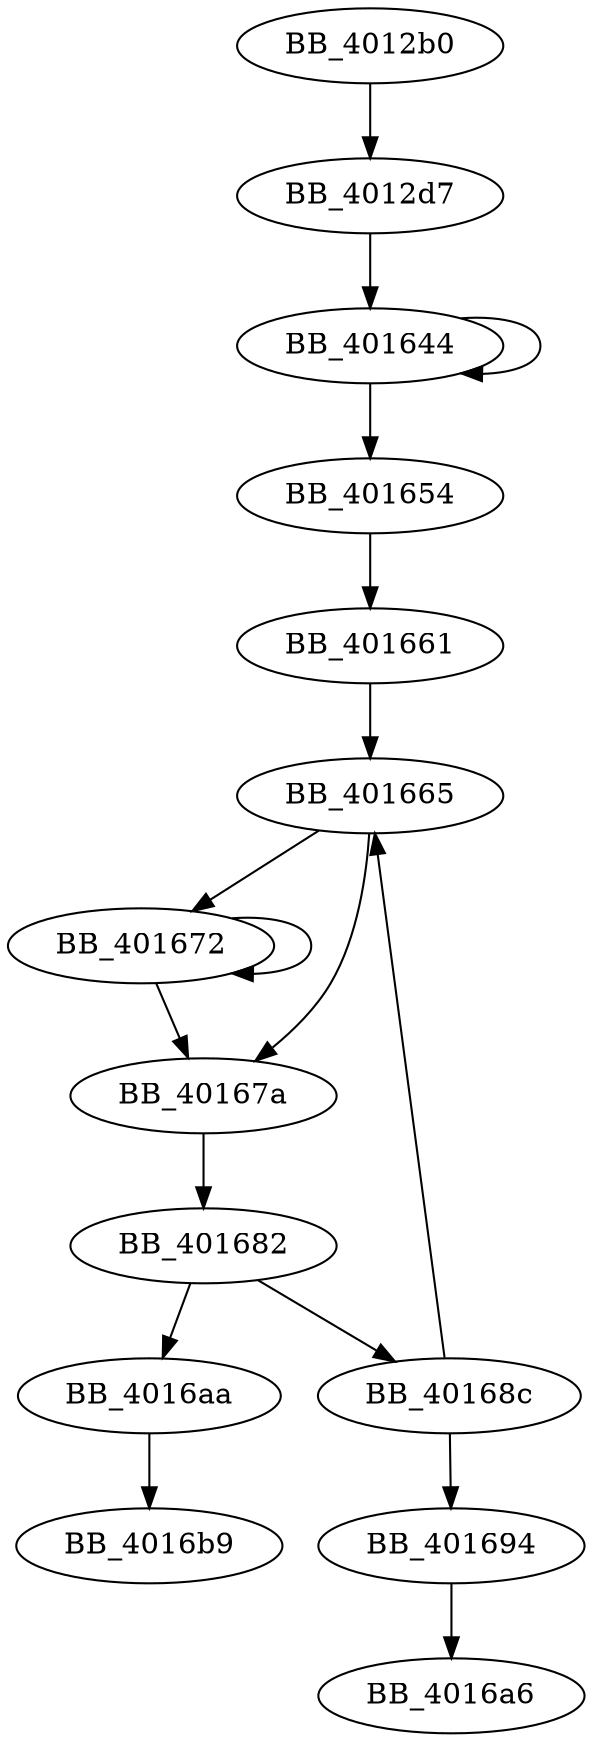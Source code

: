 DiGraph sub_4012B0{
BB_4012b0->BB_4012d7
BB_4012d7->BB_401644
BB_401644->BB_401644
BB_401644->BB_401654
BB_401654->BB_401661
BB_401661->BB_401665
BB_401665->BB_401672
BB_401665->BB_40167a
BB_401672->BB_401672
BB_401672->BB_40167a
BB_40167a->BB_401682
BB_401682->BB_40168c
BB_401682->BB_4016aa
BB_40168c->BB_401665
BB_40168c->BB_401694
BB_401694->BB_4016a6
BB_4016aa->BB_4016b9
}
